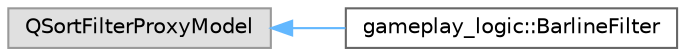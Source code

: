 digraph "Graphical Class Hierarchy"
{
 // LATEX_PDF_SIZE
  bgcolor="transparent";
  edge [fontname=Helvetica,fontsize=10,labelfontname=Helvetica,labelfontsize=10];
  node [fontname=Helvetica,fontsize=10,shape=box,height=0.2,width=0.4];
  rankdir="LR";
  Node0 [id="Node000000",label="QSortFilterProxyModel",height=0.2,width=0.4,color="grey60", fillcolor="#E0E0E0", style="filled",tooltip=" "];
  Node0 -> Node1 [id="edge54_Node000000_Node000001",dir="back",color="steelblue1",style="solid",tooltip=" "];
  Node1 [id="Node000001",label="gameplay_logic::BarlineFilter",height=0.2,width=0.4,color="grey40", fillcolor="white", style="filled",URL="$classgameplay__logic_1_1BarlineFilter.html",tooltip=" "];
}
